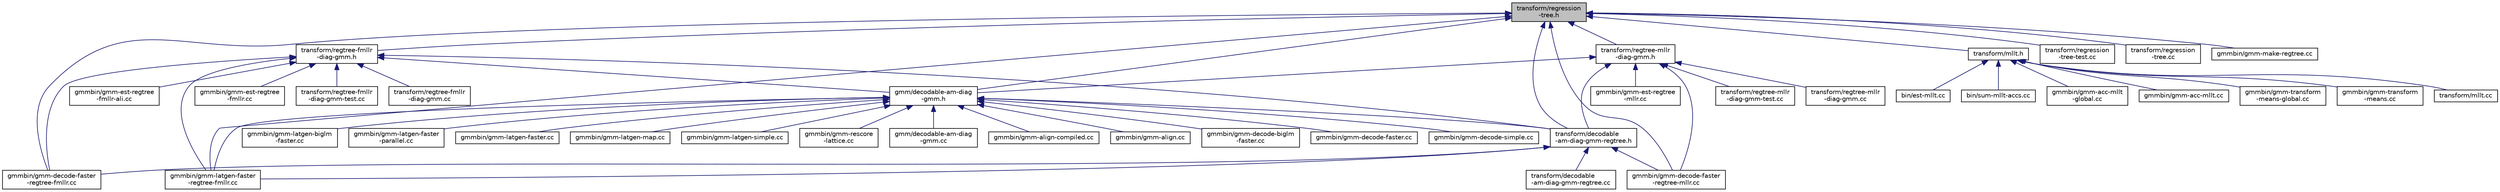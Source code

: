 digraph "transform/regression-tree.h"
{
  edge [fontname="Helvetica",fontsize="10",labelfontname="Helvetica",labelfontsize="10"];
  node [fontname="Helvetica",fontsize="10",shape=record];
  Node57 [label="transform/regression\l-tree.h",height=0.2,width=0.4,color="black", fillcolor="grey75", style="filled", fontcolor="black"];
  Node57 -> Node58 [dir="back",color="midnightblue",fontsize="10",style="solid",fontname="Helvetica"];
  Node58 [label="gmm/decodable-am-diag\l-gmm.h",height=0.2,width=0.4,color="black", fillcolor="white", style="filled",URL="$decodable-am-diag-gmm_8h.html"];
  Node58 -> Node59 [dir="back",color="midnightblue",fontsize="10",style="solid",fontname="Helvetica"];
  Node59 [label="gmm/decodable-am-diag\l-gmm.cc",height=0.2,width=0.4,color="black", fillcolor="white", style="filled",URL="$decodable-am-diag-gmm_8cc.html"];
  Node58 -> Node60 [dir="back",color="midnightblue",fontsize="10",style="solid",fontname="Helvetica"];
  Node60 [label="transform/decodable\l-am-diag-gmm-regtree.h",height=0.2,width=0.4,color="black", fillcolor="white", style="filled",URL="$decodable-am-diag-gmm-regtree_8h.html"];
  Node60 -> Node61 [dir="back",color="midnightblue",fontsize="10",style="solid",fontname="Helvetica"];
  Node61 [label="transform/decodable\l-am-diag-gmm-regtree.cc",height=0.2,width=0.4,color="black", fillcolor="white", style="filled",URL="$decodable-am-diag-gmm-regtree_8cc.html"];
  Node60 -> Node62 [dir="back",color="midnightblue",fontsize="10",style="solid",fontname="Helvetica"];
  Node62 [label="gmmbin/gmm-decode-faster\l-regtree-fmllr.cc",height=0.2,width=0.4,color="black", fillcolor="white", style="filled",URL="$gmm-decode-faster-regtree-fmllr_8cc.html"];
  Node60 -> Node63 [dir="back",color="midnightblue",fontsize="10",style="solid",fontname="Helvetica"];
  Node63 [label="gmmbin/gmm-decode-faster\l-regtree-mllr.cc",height=0.2,width=0.4,color="black", fillcolor="white", style="filled",URL="$gmm-decode-faster-regtree-mllr_8cc.html"];
  Node60 -> Node64 [dir="back",color="midnightblue",fontsize="10",style="solid",fontname="Helvetica"];
  Node64 [label="gmmbin/gmm-latgen-faster\l-regtree-fmllr.cc",height=0.2,width=0.4,color="black", fillcolor="white", style="filled",URL="$gmm-latgen-faster-regtree-fmllr_8cc.html"];
  Node58 -> Node65 [dir="back",color="midnightblue",fontsize="10",style="solid",fontname="Helvetica"];
  Node65 [label="gmmbin/gmm-align-compiled.cc",height=0.2,width=0.4,color="black", fillcolor="white", style="filled",URL="$gmm-align-compiled_8cc.html"];
  Node58 -> Node66 [dir="back",color="midnightblue",fontsize="10",style="solid",fontname="Helvetica"];
  Node66 [label="gmmbin/gmm-align.cc",height=0.2,width=0.4,color="black", fillcolor="white", style="filled",URL="$gmm-align_8cc.html"];
  Node58 -> Node67 [dir="back",color="midnightblue",fontsize="10",style="solid",fontname="Helvetica"];
  Node67 [label="gmmbin/gmm-decode-biglm\l-faster.cc",height=0.2,width=0.4,color="black", fillcolor="white", style="filled",URL="$gmm-decode-biglm-faster_8cc.html"];
  Node58 -> Node68 [dir="back",color="midnightblue",fontsize="10",style="solid",fontname="Helvetica"];
  Node68 [label="gmmbin/gmm-decode-faster.cc",height=0.2,width=0.4,color="black", fillcolor="white", style="filled",URL="$gmm-decode-faster_8cc.html"];
  Node58 -> Node69 [dir="back",color="midnightblue",fontsize="10",style="solid",fontname="Helvetica"];
  Node69 [label="gmmbin/gmm-decode-simple.cc",height=0.2,width=0.4,color="black", fillcolor="white", style="filled",URL="$gmm-decode-simple_8cc.html"];
  Node58 -> Node70 [dir="back",color="midnightblue",fontsize="10",style="solid",fontname="Helvetica"];
  Node70 [label="gmmbin/gmm-latgen-biglm\l-faster.cc",height=0.2,width=0.4,color="black", fillcolor="white", style="filled",URL="$gmm-latgen-biglm-faster_8cc.html"];
  Node58 -> Node71 [dir="back",color="midnightblue",fontsize="10",style="solid",fontname="Helvetica"];
  Node71 [label="gmmbin/gmm-latgen-faster\l-parallel.cc",height=0.2,width=0.4,color="black", fillcolor="white", style="filled",URL="$gmm-latgen-faster-parallel_8cc.html"];
  Node58 -> Node64 [dir="back",color="midnightblue",fontsize="10",style="solid",fontname="Helvetica"];
  Node58 -> Node72 [dir="back",color="midnightblue",fontsize="10",style="solid",fontname="Helvetica"];
  Node72 [label="gmmbin/gmm-latgen-faster.cc",height=0.2,width=0.4,color="black", fillcolor="white", style="filled",URL="$gmm-latgen-faster_8cc.html"];
  Node58 -> Node73 [dir="back",color="midnightblue",fontsize="10",style="solid",fontname="Helvetica"];
  Node73 [label="gmmbin/gmm-latgen-map.cc",height=0.2,width=0.4,color="black", fillcolor="white", style="filled",URL="$gmm-latgen-map_8cc.html"];
  Node58 -> Node74 [dir="back",color="midnightblue",fontsize="10",style="solid",fontname="Helvetica"];
  Node74 [label="gmmbin/gmm-latgen-simple.cc",height=0.2,width=0.4,color="black", fillcolor="white", style="filled",URL="$gmm-latgen-simple_8cc.html"];
  Node58 -> Node75 [dir="back",color="midnightblue",fontsize="10",style="solid",fontname="Helvetica"];
  Node75 [label="gmmbin/gmm-rescore\l-lattice.cc",height=0.2,width=0.4,color="black", fillcolor="white", style="filled",URL="$gmm-rescore-lattice_8cc.html"];
  Node57 -> Node76 [dir="back",color="midnightblue",fontsize="10",style="solid",fontname="Helvetica"];
  Node76 [label="transform/regtree-fmllr\l-diag-gmm.h",height=0.2,width=0.4,color="black", fillcolor="white", style="filled",URL="$regtree-fmllr-diag-gmm_8h.html"];
  Node76 -> Node58 [dir="back",color="midnightblue",fontsize="10",style="solid",fontname="Helvetica"];
  Node76 -> Node60 [dir="back",color="midnightblue",fontsize="10",style="solid",fontname="Helvetica"];
  Node76 -> Node77 [dir="back",color="midnightblue",fontsize="10",style="solid",fontname="Helvetica"];
  Node77 [label="transform/regtree-fmllr\l-diag-gmm-test.cc",height=0.2,width=0.4,color="black", fillcolor="white", style="filled",URL="$regtree-fmllr-diag-gmm-test_8cc.html"];
  Node76 -> Node78 [dir="back",color="midnightblue",fontsize="10",style="solid",fontname="Helvetica"];
  Node78 [label="transform/regtree-fmllr\l-diag-gmm.cc",height=0.2,width=0.4,color="black", fillcolor="white", style="filled",URL="$regtree-fmllr-diag-gmm_8cc.html"];
  Node76 -> Node62 [dir="back",color="midnightblue",fontsize="10",style="solid",fontname="Helvetica"];
  Node76 -> Node79 [dir="back",color="midnightblue",fontsize="10",style="solid",fontname="Helvetica"];
  Node79 [label="gmmbin/gmm-est-regtree\l-fmllr-ali.cc",height=0.2,width=0.4,color="black", fillcolor="white", style="filled",URL="$gmm-est-regtree-fmllr-ali_8cc.html"];
  Node76 -> Node80 [dir="back",color="midnightblue",fontsize="10",style="solid",fontname="Helvetica"];
  Node80 [label="gmmbin/gmm-est-regtree\l-fmllr.cc",height=0.2,width=0.4,color="black", fillcolor="white", style="filled",URL="$gmm-est-regtree-fmllr_8cc.html"];
  Node76 -> Node64 [dir="back",color="midnightblue",fontsize="10",style="solid",fontname="Helvetica"];
  Node57 -> Node81 [dir="back",color="midnightblue",fontsize="10",style="solid",fontname="Helvetica"];
  Node81 [label="transform/regtree-mllr\l-diag-gmm.h",height=0.2,width=0.4,color="black", fillcolor="white", style="filled",URL="$regtree-mllr-diag-gmm_8h.html"];
  Node81 -> Node58 [dir="back",color="midnightblue",fontsize="10",style="solid",fontname="Helvetica"];
  Node81 -> Node60 [dir="back",color="midnightblue",fontsize="10",style="solid",fontname="Helvetica"];
  Node81 -> Node82 [dir="back",color="midnightblue",fontsize="10",style="solid",fontname="Helvetica"];
  Node82 [label="transform/regtree-mllr\l-diag-gmm-test.cc",height=0.2,width=0.4,color="black", fillcolor="white", style="filled",URL="$regtree-mllr-diag-gmm-test_8cc.html"];
  Node81 -> Node83 [dir="back",color="midnightblue",fontsize="10",style="solid",fontname="Helvetica"];
  Node83 [label="transform/regtree-mllr\l-diag-gmm.cc",height=0.2,width=0.4,color="black", fillcolor="white", style="filled",URL="$regtree-mllr-diag-gmm_8cc.html"];
  Node81 -> Node63 [dir="back",color="midnightblue",fontsize="10",style="solid",fontname="Helvetica"];
  Node81 -> Node84 [dir="back",color="midnightblue",fontsize="10",style="solid",fontname="Helvetica"];
  Node84 [label="gmmbin/gmm-est-regtree\l-mllr.cc",height=0.2,width=0.4,color="black", fillcolor="white", style="filled",URL="$gmm-est-regtree-mllr_8cc.html"];
  Node57 -> Node60 [dir="back",color="midnightblue",fontsize="10",style="solid",fontname="Helvetica"];
  Node57 -> Node85 [dir="back",color="midnightblue",fontsize="10",style="solid",fontname="Helvetica"];
  Node85 [label="transform/mllt.h",height=0.2,width=0.4,color="black", fillcolor="white", style="filled",URL="$mllt_8h.html"];
  Node85 -> Node86 [dir="back",color="midnightblue",fontsize="10",style="solid",fontname="Helvetica"];
  Node86 [label="transform/mllt.cc",height=0.2,width=0.4,color="black", fillcolor="white", style="filled",URL="$mllt_8cc.html"];
  Node85 -> Node87 [dir="back",color="midnightblue",fontsize="10",style="solid",fontname="Helvetica"];
  Node87 [label="bin/est-mllt.cc",height=0.2,width=0.4,color="black", fillcolor="white", style="filled",URL="$est-mllt_8cc.html"];
  Node85 -> Node88 [dir="back",color="midnightblue",fontsize="10",style="solid",fontname="Helvetica"];
  Node88 [label="bin/sum-mllt-accs.cc",height=0.2,width=0.4,color="black", fillcolor="white", style="filled",URL="$sum-mllt-accs_8cc.html"];
  Node85 -> Node89 [dir="back",color="midnightblue",fontsize="10",style="solid",fontname="Helvetica"];
  Node89 [label="gmmbin/gmm-acc-mllt\l-global.cc",height=0.2,width=0.4,color="black", fillcolor="white", style="filled",URL="$gmm-acc-mllt-global_8cc.html"];
  Node85 -> Node90 [dir="back",color="midnightblue",fontsize="10",style="solid",fontname="Helvetica"];
  Node90 [label="gmmbin/gmm-acc-mllt.cc",height=0.2,width=0.4,color="black", fillcolor="white", style="filled",URL="$gmm-acc-mllt_8cc.html"];
  Node85 -> Node91 [dir="back",color="midnightblue",fontsize="10",style="solid",fontname="Helvetica"];
  Node91 [label="gmmbin/gmm-transform\l-means-global.cc",height=0.2,width=0.4,color="black", fillcolor="white", style="filled",URL="$gmm-transform-means-global_8cc.html"];
  Node85 -> Node92 [dir="back",color="midnightblue",fontsize="10",style="solid",fontname="Helvetica"];
  Node92 [label="gmmbin/gmm-transform\l-means.cc",height=0.2,width=0.4,color="black", fillcolor="white", style="filled",URL="$gmm-transform-means_8cc.html"];
  Node57 -> Node93 [dir="back",color="midnightblue",fontsize="10",style="solid",fontname="Helvetica"];
  Node93 [label="transform/regression\l-tree-test.cc",height=0.2,width=0.4,color="black", fillcolor="white", style="filled",URL="$regression-tree-test_8cc.html"];
  Node57 -> Node94 [dir="back",color="midnightblue",fontsize="10",style="solid",fontname="Helvetica"];
  Node94 [label="transform/regression\l-tree.cc",height=0.2,width=0.4,color="black", fillcolor="white", style="filled",URL="$regression-tree_8cc.html"];
  Node57 -> Node62 [dir="back",color="midnightblue",fontsize="10",style="solid",fontname="Helvetica"];
  Node57 -> Node63 [dir="back",color="midnightblue",fontsize="10",style="solid",fontname="Helvetica"];
  Node57 -> Node64 [dir="back",color="midnightblue",fontsize="10",style="solid",fontname="Helvetica"];
  Node57 -> Node95 [dir="back",color="midnightblue",fontsize="10",style="solid",fontname="Helvetica"];
  Node95 [label="gmmbin/gmm-make-regtree.cc",height=0.2,width=0.4,color="black", fillcolor="white", style="filled",URL="$gmm-make-regtree_8cc.html"];
}
